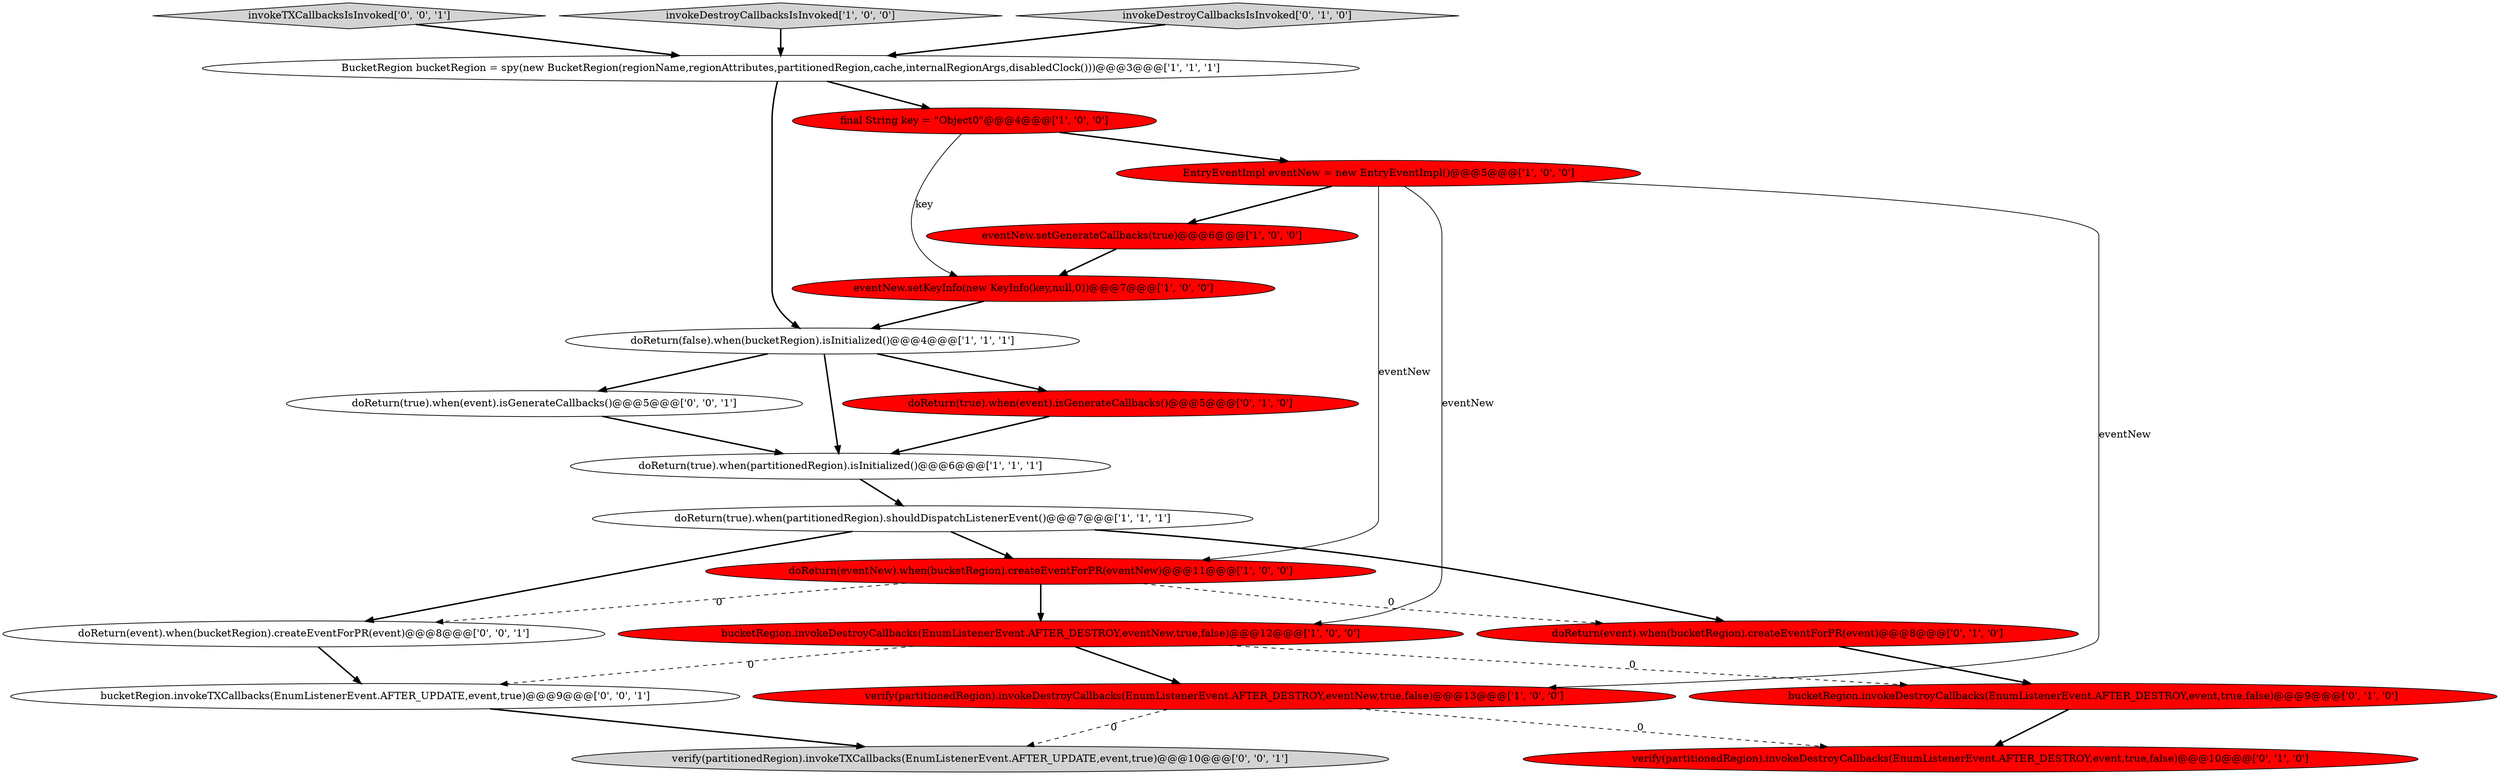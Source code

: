 digraph {
4 [style = filled, label = "doReturn(false).when(bucketRegion).isInitialized()@@@4@@@['1', '1', '1']", fillcolor = white, shape = ellipse image = "AAA0AAABBB1BBB"];
19 [style = filled, label = "invokeTXCallbacksIsInvoked['0', '0', '1']", fillcolor = lightgray, shape = diamond image = "AAA0AAABBB3BBB"];
1 [style = filled, label = "EntryEventImpl eventNew = new EntryEventImpl()@@@5@@@['1', '0', '0']", fillcolor = red, shape = ellipse image = "AAA1AAABBB1BBB"];
5 [style = filled, label = "verify(partitionedRegion).invokeDestroyCallbacks(EnumListenerEvent.AFTER_DESTROY,eventNew,true,false)@@@13@@@['1', '0', '0']", fillcolor = red, shape = ellipse image = "AAA1AAABBB1BBB"];
20 [style = filled, label = "doReturn(event).when(bucketRegion).createEventForPR(event)@@@8@@@['0', '0', '1']", fillcolor = white, shape = ellipse image = "AAA0AAABBB3BBB"];
0 [style = filled, label = "invokeDestroyCallbacksIsInvoked['1', '0', '0']", fillcolor = lightgray, shape = diamond image = "AAA0AAABBB1BBB"];
7 [style = filled, label = "eventNew.setGenerateCallbacks(true)@@@6@@@['1', '0', '0']", fillcolor = red, shape = ellipse image = "AAA1AAABBB1BBB"];
16 [style = filled, label = "doReturn(event).when(bucketRegion).createEventForPR(event)@@@8@@@['0', '1', '0']", fillcolor = red, shape = ellipse image = "AAA1AAABBB2BBB"];
18 [style = filled, label = "verify(partitionedRegion).invokeTXCallbacks(EnumListenerEvent.AFTER_UPDATE,event,true)@@@10@@@['0', '0', '1']", fillcolor = lightgray, shape = ellipse image = "AAA0AAABBB3BBB"];
2 [style = filled, label = "BucketRegion bucketRegion = spy(new BucketRegion(regionName,regionAttributes,partitionedRegion,cache,internalRegionArgs,disabledClock()))@@@3@@@['1', '1', '1']", fillcolor = white, shape = ellipse image = "AAA0AAABBB1BBB"];
13 [style = filled, label = "doReturn(true).when(event).isGenerateCallbacks()@@@5@@@['0', '1', '0']", fillcolor = red, shape = ellipse image = "AAA1AAABBB2BBB"];
6 [style = filled, label = "bucketRegion.invokeDestroyCallbacks(EnumListenerEvent.AFTER_DESTROY,eventNew,true,false)@@@12@@@['1', '0', '0']", fillcolor = red, shape = ellipse image = "AAA1AAABBB1BBB"];
12 [style = filled, label = "bucketRegion.invokeDestroyCallbacks(EnumListenerEvent.AFTER_DESTROY,event,true,false)@@@9@@@['0', '1', '0']", fillcolor = red, shape = ellipse image = "AAA1AAABBB2BBB"];
9 [style = filled, label = "doReturn(true).when(partitionedRegion).isInitialized()@@@6@@@['1', '1', '1']", fillcolor = white, shape = ellipse image = "AAA0AAABBB1BBB"];
11 [style = filled, label = "doReturn(eventNew).when(bucketRegion).createEventForPR(eventNew)@@@11@@@['1', '0', '0']", fillcolor = red, shape = ellipse image = "AAA1AAABBB1BBB"];
8 [style = filled, label = "final String key = \"Object0\"@@@4@@@['1', '0', '0']", fillcolor = red, shape = ellipse image = "AAA1AAABBB1BBB"];
10 [style = filled, label = "eventNew.setKeyInfo(new KeyInfo(key,null,0))@@@7@@@['1', '0', '0']", fillcolor = red, shape = ellipse image = "AAA1AAABBB1BBB"];
14 [style = filled, label = "invokeDestroyCallbacksIsInvoked['0', '1', '0']", fillcolor = lightgray, shape = diamond image = "AAA0AAABBB2BBB"];
21 [style = filled, label = "bucketRegion.invokeTXCallbacks(EnumListenerEvent.AFTER_UPDATE,event,true)@@@9@@@['0', '0', '1']", fillcolor = white, shape = ellipse image = "AAA0AAABBB3BBB"];
3 [style = filled, label = "doReturn(true).when(partitionedRegion).shouldDispatchListenerEvent()@@@7@@@['1', '1', '1']", fillcolor = white, shape = ellipse image = "AAA0AAABBB1BBB"];
15 [style = filled, label = "verify(partitionedRegion).invokeDestroyCallbacks(EnumListenerEvent.AFTER_DESTROY,event,true,false)@@@10@@@['0', '1', '0']", fillcolor = red, shape = ellipse image = "AAA1AAABBB2BBB"];
17 [style = filled, label = "doReturn(true).when(event).isGenerateCallbacks()@@@5@@@['0', '0', '1']", fillcolor = white, shape = ellipse image = "AAA0AAABBB3BBB"];
4->9 [style = bold, label=""];
6->21 [style = dashed, label="0"];
11->20 [style = dashed, label="0"];
4->17 [style = bold, label=""];
7->10 [style = bold, label=""];
11->16 [style = dashed, label="0"];
17->9 [style = bold, label=""];
11->6 [style = bold, label=""];
4->13 [style = bold, label=""];
0->2 [style = bold, label=""];
12->15 [style = bold, label=""];
3->11 [style = bold, label=""];
19->2 [style = bold, label=""];
3->16 [style = bold, label=""];
1->5 [style = solid, label="eventNew"];
5->18 [style = dashed, label="0"];
2->4 [style = bold, label=""];
1->7 [style = bold, label=""];
1->6 [style = solid, label="eventNew"];
21->18 [style = bold, label=""];
6->12 [style = dashed, label="0"];
20->21 [style = bold, label=""];
8->1 [style = bold, label=""];
6->5 [style = bold, label=""];
3->20 [style = bold, label=""];
10->4 [style = bold, label=""];
9->3 [style = bold, label=""];
14->2 [style = bold, label=""];
13->9 [style = bold, label=""];
1->11 [style = solid, label="eventNew"];
8->10 [style = solid, label="key"];
5->15 [style = dashed, label="0"];
16->12 [style = bold, label=""];
2->8 [style = bold, label=""];
}
